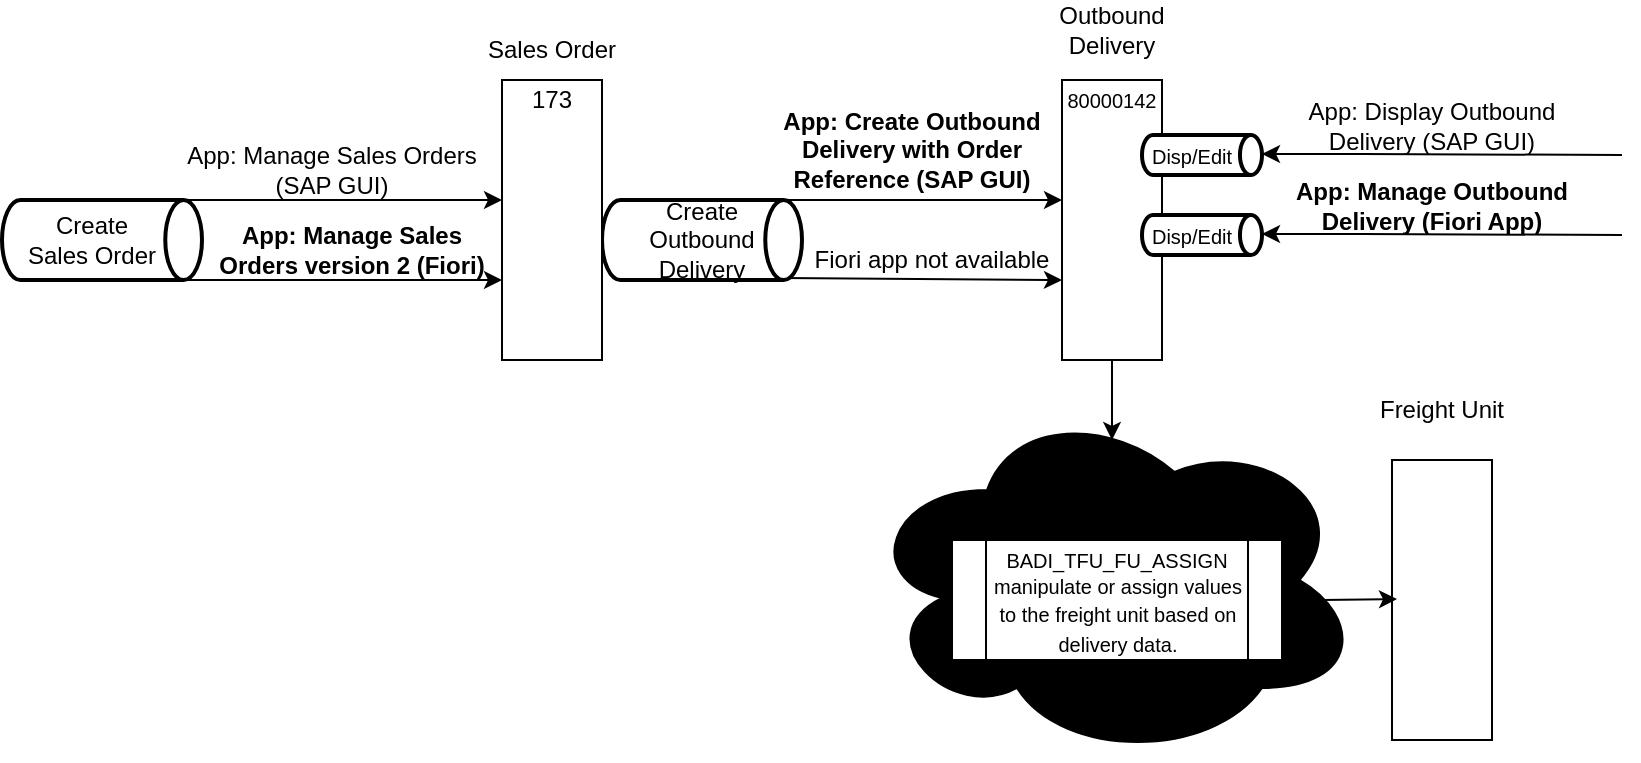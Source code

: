 <mxfile version="25.0.3">
  <diagram id="kgpKYQtTHZ0yAKxKKP6v" name="Page-1">
    <mxGraphModel dx="966" dy="709" grid="1" gridSize="10" guides="1" tooltips="1" connect="1" arrows="1" fold="1" page="1" pageScale="1" pageWidth="850" pageHeight="1100" math="0" shadow="0">
      <root>
        <mxCell id="0" />
        <mxCell id="1" parent="0" />
        <mxCell id="j1mRnyvPkvDkQypwrqLx-10" value="" style="endArrow=classic;html=1;rounded=0;" parent="1" edge="1">
          <mxGeometry width="50" height="50" relative="1" as="geometry">
            <mxPoint x="120" y="130" as="sourcePoint" />
            <mxPoint x="280" y="130" as="targetPoint" />
          </mxGeometry>
        </mxCell>
        <mxCell id="j1mRnyvPkvDkQypwrqLx-11" value="" style="endArrow=classic;html=1;rounded=0;exitX=0.91;exitY=1;exitDx=0;exitDy=0;exitPerimeter=0;" parent="1" source="j1mRnyvPkvDkQypwrqLx-46" edge="1">
          <mxGeometry width="50" height="50" relative="1" as="geometry">
            <mxPoint x="120" y="170" as="sourcePoint" />
            <mxPoint x="280" y="170" as="targetPoint" />
            <Array as="points">
              <mxPoint x="170" y="170" />
            </Array>
          </mxGeometry>
        </mxCell>
        <mxCell id="j1mRnyvPkvDkQypwrqLx-12" value="App: Manage Sales Orders (SAP GUI)" style="text;html=1;align=center;verticalAlign=middle;whiteSpace=wrap;rounded=0;" parent="1" vertex="1">
          <mxGeometry x="120" y="95" width="150" height="40" as="geometry" />
        </mxCell>
        <mxCell id="j1mRnyvPkvDkQypwrqLx-32" value="" style="endArrow=classic;html=1;rounded=0;entryX=1;entryY=1;entryDx=0;entryDy=0;" parent="1" target="j1mRnyvPkvDkQypwrqLx-33" edge="1">
          <mxGeometry width="50" height="50" relative="1" as="geometry">
            <mxPoint x="420" y="130" as="sourcePoint" />
            <mxPoint x="570" y="130" as="targetPoint" />
            <Array as="points" />
          </mxGeometry>
        </mxCell>
        <mxCell id="j1mRnyvPkvDkQypwrqLx-35" value="Fiori app not available" style="text;html=1;align=center;verticalAlign=middle;whiteSpace=wrap;rounded=0;" parent="1" vertex="1">
          <mxGeometry x="420" y="140" width="150" height="40" as="geometry" />
        </mxCell>
        <mxCell id="j1mRnyvPkvDkQypwrqLx-33" value="&lt;b&gt;App: Create Outbound Delivery with Order Reference (SAP GUI)&lt;/b&gt;" style="text;html=1;align=center;verticalAlign=middle;whiteSpace=wrap;rounded=0;" parent="1" vertex="1">
          <mxGeometry x="410" y="80" width="150" height="50" as="geometry" />
        </mxCell>
        <mxCell id="j1mRnyvPkvDkQypwrqLx-40" value="" style="endArrow=classic;html=1;rounded=0;exitX=1;exitY=1;exitDx=0;exitDy=0;" parent="1" edge="1">
          <mxGeometry width="50" height="50" relative="1" as="geometry">
            <mxPoint x="420" y="169" as="sourcePoint" />
            <mxPoint x="560" y="170" as="targetPoint" />
            <Array as="points" />
          </mxGeometry>
        </mxCell>
        <mxCell id="j1mRnyvPkvDkQypwrqLx-42" value="" style="strokeWidth=2;html=1;shape=mxgraph.flowchart.direct_data;whiteSpace=wrap;" parent="1" vertex="1">
          <mxGeometry x="330" y="130" width="100" height="40" as="geometry" />
        </mxCell>
        <mxCell id="j1mRnyvPkvDkQypwrqLx-43" value="Sales Order" style="text;html=1;align=center;verticalAlign=middle;whiteSpace=wrap;rounded=0;" parent="1" vertex="1">
          <mxGeometry x="265" y="40" width="80" height="30" as="geometry" />
        </mxCell>
        <mxCell id="j1mRnyvPkvDkQypwrqLx-44" value="Create Outbound&lt;div&gt;Delivery&lt;/div&gt;" style="text;html=1;align=center;verticalAlign=middle;whiteSpace=wrap;rounded=0;" parent="1" vertex="1">
          <mxGeometry x="335" y="130" width="90" height="40" as="geometry" />
        </mxCell>
        <mxCell id="j1mRnyvPkvDkQypwrqLx-45" value="" style="rounded=0;whiteSpace=wrap;html=1;" parent="1" vertex="1">
          <mxGeometry x="280" y="70" width="50" height="140" as="geometry" />
        </mxCell>
        <mxCell id="j1mRnyvPkvDkQypwrqLx-46" value="" style="strokeWidth=2;html=1;shape=mxgraph.flowchart.direct_data;whiteSpace=wrap;" parent="1" vertex="1">
          <mxGeometry x="30" y="130" width="100" height="40" as="geometry" />
        </mxCell>
        <mxCell id="j1mRnyvPkvDkQypwrqLx-47" value="Create Sales Order" style="text;html=1;align=center;verticalAlign=middle;whiteSpace=wrap;rounded=0;" parent="1" vertex="1">
          <mxGeometry x="40" y="135" width="70" height="30" as="geometry" />
        </mxCell>
        <mxCell id="j1mRnyvPkvDkQypwrqLx-48" value="" style="rounded=0;whiteSpace=wrap;html=1;" parent="1" vertex="1">
          <mxGeometry x="560" y="70" width="50" height="140" as="geometry" />
        </mxCell>
        <mxCell id="j1mRnyvPkvDkQypwrqLx-49" value="Outbound Delivery" style="text;html=1;align=center;verticalAlign=middle;whiteSpace=wrap;rounded=0;" parent="1" vertex="1">
          <mxGeometry x="545" y="30" width="80" height="30" as="geometry" />
        </mxCell>
        <mxCell id="j1mRnyvPkvDkQypwrqLx-52" value="" style="strokeWidth=2;html=1;shape=mxgraph.flowchart.direct_data;whiteSpace=wrap;" parent="1" vertex="1">
          <mxGeometry x="600" y="97.5" width="60" height="20" as="geometry" />
        </mxCell>
        <mxCell id="j1mRnyvPkvDkQypwrqLx-55" value="" style="strokeWidth=2;html=1;shape=mxgraph.flowchart.direct_data;whiteSpace=wrap;" parent="1" vertex="1">
          <mxGeometry x="600" y="137.5" width="60" height="20" as="geometry" />
        </mxCell>
        <mxCell id="j1mRnyvPkvDkQypwrqLx-56" value="" style="endArrow=classic;html=1;rounded=0;" parent="1" edge="1">
          <mxGeometry width="50" height="50" relative="1" as="geometry">
            <mxPoint x="840" y="107.5" as="sourcePoint" />
            <mxPoint x="660" y="107" as="targetPoint" />
            <Array as="points">
              <mxPoint x="710" y="107" />
            </Array>
          </mxGeometry>
        </mxCell>
        <mxCell id="j1mRnyvPkvDkQypwrqLx-57" value="App: Display Outbound Delivery (SAP GUI)" style="text;html=1;align=center;verticalAlign=middle;whiteSpace=wrap;rounded=0;" parent="1" vertex="1">
          <mxGeometry x="670" y="67.5" width="150" height="50" as="geometry" />
        </mxCell>
        <mxCell id="j1mRnyvPkvDkQypwrqLx-58" value="" style="endArrow=classic;html=1;rounded=0;" parent="1" edge="1">
          <mxGeometry width="50" height="50" relative="1" as="geometry">
            <mxPoint x="840" y="147.5" as="sourcePoint" />
            <mxPoint x="660" y="147" as="targetPoint" />
            <Array as="points">
              <mxPoint x="710" y="147" />
            </Array>
          </mxGeometry>
        </mxCell>
        <mxCell id="j1mRnyvPkvDkQypwrqLx-59" value="&lt;b&gt;App: Manage Outbound Delivery (Fiori App)&lt;/b&gt;" style="text;html=1;align=center;verticalAlign=middle;whiteSpace=wrap;rounded=0;" parent="1" vertex="1">
          <mxGeometry x="670" y="107.5" width="150" height="50" as="geometry" />
        </mxCell>
        <mxCell id="j1mRnyvPkvDkQypwrqLx-13" value="&lt;b&gt;App: Manage Sales Orders version 2 (Fiori)&lt;/b&gt;" style="text;html=1;align=center;verticalAlign=middle;whiteSpace=wrap;rounded=0;" parent="1" vertex="1">
          <mxGeometry x="130" y="135" width="150" height="40" as="geometry" />
        </mxCell>
        <mxCell id="j1mRnyvPkvDkQypwrqLx-62" value="&lt;font style=&quot;font-size: 10px;&quot;&gt;Disp/Edit&lt;/font&gt;" style="text;html=1;align=center;verticalAlign=middle;whiteSpace=wrap;rounded=0;" parent="1" vertex="1">
          <mxGeometry x="600" y="92.5" width="50" height="30" as="geometry" />
        </mxCell>
        <mxCell id="j1mRnyvPkvDkQypwrqLx-63" value="&lt;font style=&quot;font-size: 10px;&quot;&gt;Disp/Edit&lt;/font&gt;" style="text;html=1;align=center;verticalAlign=middle;whiteSpace=wrap;rounded=0;" parent="1" vertex="1">
          <mxGeometry x="600" y="132.5" width="50" height="30" as="geometry" />
        </mxCell>
        <mxCell id="j1mRnyvPkvDkQypwrqLx-66" value="173" style="text;html=1;align=center;verticalAlign=middle;whiteSpace=wrap;rounded=0;" parent="1" vertex="1">
          <mxGeometry x="290" y="70" width="30" height="20" as="geometry" />
        </mxCell>
        <mxCell id="j1mRnyvPkvDkQypwrqLx-67" value="&lt;font style=&quot;font-size: 10px;&quot;&gt;80000142&lt;/font&gt;" style="text;html=1;align=center;verticalAlign=middle;whiteSpace=wrap;rounded=0;" parent="1" vertex="1">
          <mxGeometry x="560" y="70" width="50" height="20" as="geometry" />
        </mxCell>
        <mxCell id="j1mRnyvPkvDkQypwrqLx-68" value="" style="ellipse;shape=cloud;whiteSpace=wrap;html=1;fillColor=#000000;" parent="1" vertex="1">
          <mxGeometry x="460" y="230" width="250" height="180" as="geometry" />
        </mxCell>
        <mxCell id="j1mRnyvPkvDkQypwrqLx-69" value="" style="endArrow=classic;html=1;rounded=0;" parent="1" edge="1">
          <mxGeometry width="50" height="50" relative="1" as="geometry">
            <mxPoint x="585" y="210" as="sourcePoint" />
            <mxPoint x="585" y="250" as="targetPoint" />
            <Array as="points">
              <mxPoint x="585" y="220" />
            </Array>
          </mxGeometry>
        </mxCell>
        <mxCell id="j1mRnyvPkvDkQypwrqLx-72" value="" style="shape=process;whiteSpace=wrap;html=1;backgroundOutline=1;" parent="1" vertex="1">
          <mxGeometry x="505" y="300" width="165" height="60" as="geometry" />
        </mxCell>
        <mxCell id="j1mRnyvPkvDkQypwrqLx-75" value="&lt;font style=&quot;font-size: 10px;&quot;&gt;manipulate or assign values to the freight unit based on delivery data.&lt;/font&gt;" style="text;html=1;align=center;verticalAlign=middle;whiteSpace=wrap;rounded=0;" parent="1" vertex="1">
          <mxGeometry x="522.5" y="324" width="130" height="25" as="geometry" />
        </mxCell>
        <mxCell id="j1mRnyvPkvDkQypwrqLx-79" value="" style="rounded=0;whiteSpace=wrap;html=1;" parent="1" vertex="1">
          <mxGeometry x="725" y="260" width="50" height="140" as="geometry" />
        </mxCell>
        <mxCell id="j1mRnyvPkvDkQypwrqLx-80" value="Freight Unit" style="text;html=1;align=center;verticalAlign=middle;whiteSpace=wrap;rounded=0;" parent="1" vertex="1">
          <mxGeometry x="710" y="220" width="80" height="30" as="geometry" />
        </mxCell>
        <mxCell id="-rsgQfvM1jwX3Xb7sSTc-6" value="&lt;span style=&quot;font-size: 10px;&quot;&gt;BADI_TFU_FU_ASSIGN&lt;/span&gt;" style="text;html=1;align=center;verticalAlign=middle;whiteSpace=wrap;rounded=0;" vertex="1" parent="1">
          <mxGeometry x="525" y="300" width="125" height="20" as="geometry" />
        </mxCell>
        <mxCell id="-rsgQfvM1jwX3Xb7sSTc-7" value="" style="endArrow=classic;html=1;rounded=0;" edge="1" parent="1">
          <mxGeometry width="50" height="50" relative="1" as="geometry">
            <mxPoint x="690" y="330" as="sourcePoint" />
            <mxPoint x="727.5" y="329.5" as="targetPoint" />
          </mxGeometry>
        </mxCell>
      </root>
    </mxGraphModel>
  </diagram>
</mxfile>
